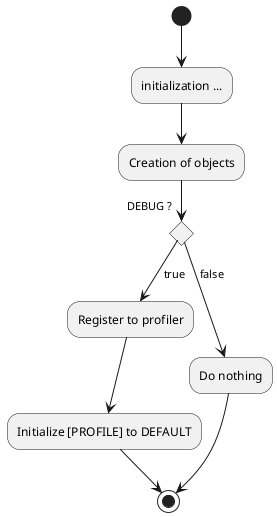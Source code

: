 @startuml initialization
(*) --> "initialization ..."
    --> "Creation of objects"
if "DEBUG ?" then 
    --> [true] "Register to profiler"
    --> "Initialize [PROFILE] to DEFAULT"
    --> (*)
else 
    --> [false] "Do nothing"
    --> (*)
@enduml

@startuml execution
(*) --> "execution ..."
    --> "Notify [PROFILE]"
if "Obj is subscribed ?" then 
    if "[PROFIL] object ?" then 
        --> [true] "Trace object"
        --> (*)
else 
    --> [false] "Do nothing"
    --> (*)
@enduml

@startuml clean object
(*) --> "Delete object ..."
    --> "Unregister object from profiler"
if "Obj is subscribed ?" then 
    --> [true] "Remove object from profiler"
    --> (*)
else 
    --> [false] "Do nothing"
    --> (*)
@enduml

@startuml change subscription
(*) --> "Change subscription..."
    --> "Register object with [PROFILE]"
if "Obj is subscribed ?" then 
    --> [true] "Change [PROFILE] from object"
    --> (*)
else 
    --> [false] "Register to profiler"
    --> "Add [PROFILE] to profiler for this object"
    --> (*)
@enduml